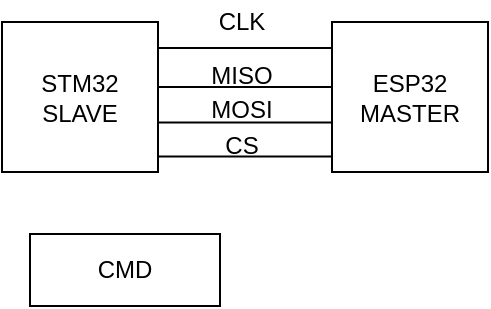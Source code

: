 <mxfile>
    <diagram id="51ouflv0m8EwS0c2B2zZ" name="Page-1">
        <mxGraphModel dx="312" dy="232" grid="1" gridSize="1" guides="1" tooltips="1" connect="1" arrows="1" fold="1" page="1" pageScale="1" pageWidth="850" pageHeight="1100" math="0" shadow="0">
            <root>
                <mxCell id="0"/>
                <mxCell id="1" parent="0"/>
                <mxCell id="yayfcq6WvlRjhmJSZjTJ-2" value="STM32&lt;div&gt;SLAVE&lt;/div&gt;" style="rounded=0;whiteSpace=wrap;html=1;" vertex="1" parent="1">
                    <mxGeometry x="115" y="296" width="78" height="75" as="geometry"/>
                </mxCell>
                <mxCell id="yayfcq6WvlRjhmJSZjTJ-3" value="ESP32&lt;div&gt;MASTER&lt;/div&gt;" style="rounded=0;whiteSpace=wrap;html=1;" vertex="1" parent="1">
                    <mxGeometry x="280" y="296" width="78" height="75" as="geometry"/>
                </mxCell>
                <mxCell id="yayfcq6WvlRjhmJSZjTJ-4" value="" style="endArrow=none;html=1;exitX=1;exitY=0.25;exitDx=0;exitDy=0;entryX=0;entryY=0.25;entryDx=0;entryDy=0;" edge="1" parent="1">
                    <mxGeometry width="50" height="50" relative="1" as="geometry">
                        <mxPoint x="193" y="309.0" as="sourcePoint"/>
                        <mxPoint x="280" y="309.0" as="targetPoint"/>
                    </mxGeometry>
                </mxCell>
                <mxCell id="yayfcq6WvlRjhmJSZjTJ-5" value="" style="endArrow=none;html=1;exitX=1;exitY=0.25;exitDx=0;exitDy=0;entryX=0;entryY=0.25;entryDx=0;entryDy=0;" edge="1" parent="1">
                    <mxGeometry width="50" height="50" relative="1" as="geometry">
                        <mxPoint x="193" y="328.5" as="sourcePoint"/>
                        <mxPoint x="280" y="328.5" as="targetPoint"/>
                    </mxGeometry>
                </mxCell>
                <mxCell id="yayfcq6WvlRjhmJSZjTJ-6" value="" style="endArrow=none;html=1;exitX=1;exitY=0.25;exitDx=0;exitDy=0;entryX=0;entryY=0.25;entryDx=0;entryDy=0;" edge="1" parent="1">
                    <mxGeometry width="50" height="50" relative="1" as="geometry">
                        <mxPoint x="193" y="346.25" as="sourcePoint"/>
                        <mxPoint x="280" y="346.25" as="targetPoint"/>
                    </mxGeometry>
                </mxCell>
                <mxCell id="yayfcq6WvlRjhmJSZjTJ-7" value="" style="endArrow=none;html=1;exitX=1;exitY=0.25;exitDx=0;exitDy=0;entryX=0;entryY=0.25;entryDx=0;entryDy=0;" edge="1" parent="1">
                    <mxGeometry width="50" height="50" relative="1" as="geometry">
                        <mxPoint x="193" y="363.25" as="sourcePoint"/>
                        <mxPoint x="280" y="363.25" as="targetPoint"/>
                    </mxGeometry>
                </mxCell>
                <mxCell id="yayfcq6WvlRjhmJSZjTJ-8" value="CLK" style="text;html=1;align=center;verticalAlign=middle;whiteSpace=wrap;rounded=0;" vertex="1" parent="1">
                    <mxGeometry x="205" y="285" width="60" height="21" as="geometry"/>
                </mxCell>
                <mxCell id="yayfcq6WvlRjhmJSZjTJ-9" value="MISO" style="text;html=1;align=center;verticalAlign=middle;whiteSpace=wrap;rounded=0;" vertex="1" parent="1">
                    <mxGeometry x="205" y="312" width="60" height="21" as="geometry"/>
                </mxCell>
                <mxCell id="yayfcq6WvlRjhmJSZjTJ-10" value="MOSI" style="text;html=1;align=center;verticalAlign=middle;whiteSpace=wrap;rounded=0;" vertex="1" parent="1">
                    <mxGeometry x="205" y="329" width="60" height="21" as="geometry"/>
                </mxCell>
                <mxCell id="yayfcq6WvlRjhmJSZjTJ-11" value="CS" style="text;html=1;align=center;verticalAlign=middle;whiteSpace=wrap;rounded=0;" vertex="1" parent="1">
                    <mxGeometry x="205" y="347" width="60" height="21" as="geometry"/>
                </mxCell>
                <mxCell id="yayfcq6WvlRjhmJSZjTJ-12" value="CMD" style="rounded=0;whiteSpace=wrap;html=1;" vertex="1" parent="1">
                    <mxGeometry x="129" y="402" width="95" height="36" as="geometry"/>
                </mxCell>
            </root>
        </mxGraphModel>
    </diagram>
    <diagram id="nPUMQzva5Hevms6vVet9" name="Page-2">
        <mxGraphModel dx="1340" dy="997" grid="0" gridSize="10" guides="1" tooltips="1" connect="1" arrows="1" fold="1" page="1" pageScale="1" pageWidth="850" pageHeight="1100" math="0" shadow="0">
            <root>
                <mxCell id="0"/>
                <mxCell id="1" parent="0"/>
            </root>
        </mxGraphModel>
    </diagram>
</mxfile>